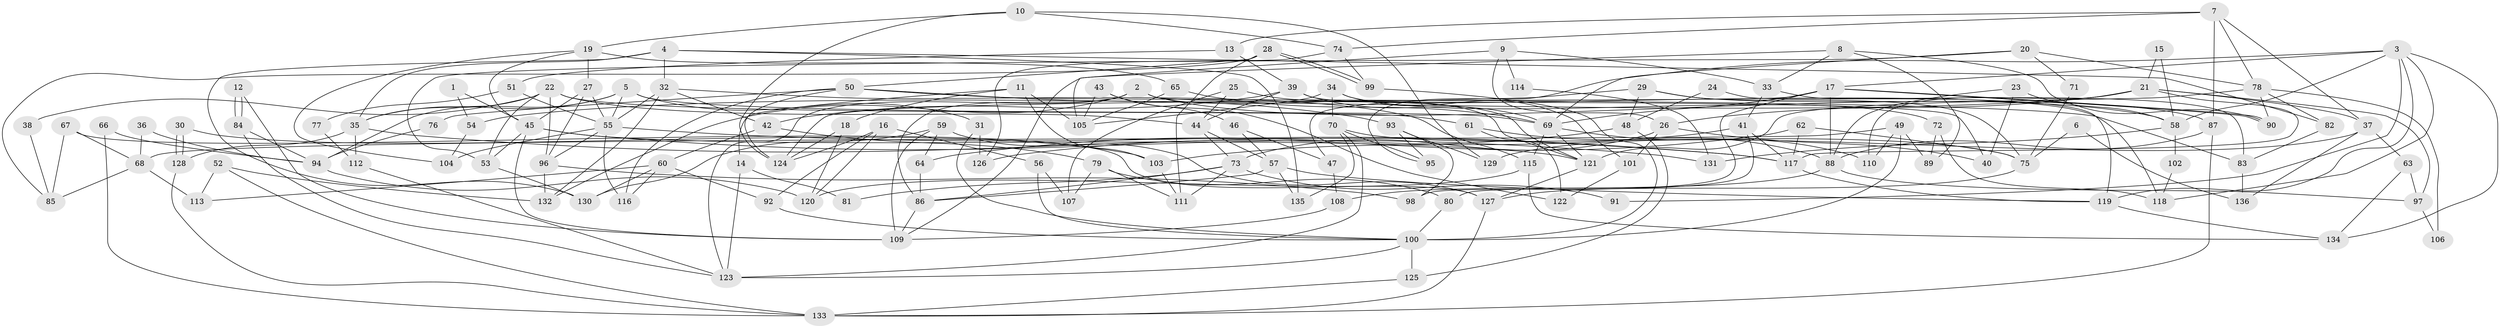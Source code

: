 // coarse degree distribution, {5: 0.09259259259259259, 2: 0.2222222222222222, 6: 0.16666666666666666, 3: 0.18518518518518517, 4: 0.12962962962962962, 1: 0.018518518518518517, 10: 0.037037037037037035, 12: 0.018518518518518517, 9: 0.037037037037037035, 14: 0.018518518518518517, 11: 0.037037037037037035, 16: 0.037037037037037035}
// Generated by graph-tools (version 1.1) at 2025/54/03/04/25 21:54:39]
// undirected, 136 vertices, 272 edges
graph export_dot {
graph [start="1"]
  node [color=gray90,style=filled];
  1;
  2;
  3;
  4;
  5;
  6;
  7;
  8;
  9;
  10;
  11;
  12;
  13;
  14;
  15;
  16;
  17;
  18;
  19;
  20;
  21;
  22;
  23;
  24;
  25;
  26;
  27;
  28;
  29;
  30;
  31;
  32;
  33;
  34;
  35;
  36;
  37;
  38;
  39;
  40;
  41;
  42;
  43;
  44;
  45;
  46;
  47;
  48;
  49;
  50;
  51;
  52;
  53;
  54;
  55;
  56;
  57;
  58;
  59;
  60;
  61;
  62;
  63;
  64;
  65;
  66;
  67;
  68;
  69;
  70;
  71;
  72;
  73;
  74;
  75;
  76;
  77;
  78;
  79;
  80;
  81;
  82;
  83;
  84;
  85;
  86;
  87;
  88;
  89;
  90;
  91;
  92;
  93;
  94;
  95;
  96;
  97;
  98;
  99;
  100;
  101;
  102;
  103;
  104;
  105;
  106;
  107;
  108;
  109;
  110;
  111;
  112;
  113;
  114;
  115;
  116;
  117;
  118;
  119;
  120;
  121;
  122;
  123;
  124;
  125;
  126;
  127;
  128;
  129;
  130;
  131;
  132;
  133;
  134;
  135;
  136;
  1 -- 45;
  1 -- 54;
  2 -- 123;
  2 -- 121;
  2 -- 40;
  2 -- 58;
  2 -- 86;
  2 -- 132;
  3 -- 17;
  3 -- 58;
  3 -- 91;
  3 -- 95;
  3 -- 118;
  3 -- 119;
  3 -- 134;
  4 -- 32;
  4 -- 35;
  4 -- 82;
  4 -- 130;
  4 -- 135;
  5 -- 69;
  5 -- 35;
  5 -- 31;
  5 -- 55;
  5 -- 94;
  6 -- 136;
  6 -- 75;
  7 -- 37;
  7 -- 78;
  7 -- 13;
  7 -- 74;
  7 -- 87;
  8 -- 33;
  8 -- 109;
  8 -- 89;
  8 -- 90;
  9 -- 26;
  9 -- 33;
  9 -- 105;
  9 -- 114;
  10 -- 124;
  10 -- 74;
  10 -- 19;
  10 -- 129;
  11 -- 103;
  11 -- 18;
  11 -- 14;
  11 -- 105;
  12 -- 84;
  12 -- 84;
  12 -- 109;
  13 -- 39;
  13 -- 51;
  14 -- 123;
  14 -- 81;
  15 -- 58;
  15 -- 21;
  16 -- 124;
  16 -- 120;
  16 -- 56;
  16 -- 92;
  17 -- 69;
  17 -- 90;
  17 -- 90;
  17 -- 88;
  17 -- 98;
  17 -- 124;
  18 -- 120;
  18 -- 124;
  19 -- 45;
  19 -- 27;
  19 -- 65;
  19 -- 104;
  20 -- 53;
  20 -- 69;
  20 -- 71;
  20 -- 78;
  21 -- 117;
  21 -- 26;
  21 -- 37;
  21 -- 54;
  21 -- 97;
  21 -- 110;
  22 -- 96;
  22 -- 35;
  22 -- 38;
  22 -- 44;
  22 -- 53;
  22 -- 61;
  23 -- 40;
  23 -- 88;
  23 -- 58;
  24 -- 48;
  24 -- 119;
  25 -- 107;
  25 -- 121;
  25 -- 44;
  26 -- 73;
  26 -- 101;
  26 -- 40;
  27 -- 55;
  27 -- 45;
  27 -- 96;
  28 -- 99;
  28 -- 99;
  28 -- 85;
  28 -- 50;
  28 -- 111;
  29 -- 87;
  29 -- 75;
  29 -- 47;
  29 -- 48;
  30 -- 103;
  30 -- 128;
  30 -- 128;
  31 -- 126;
  31 -- 100;
  32 -- 55;
  32 -- 42;
  32 -- 115;
  32 -- 132;
  33 -- 41;
  33 -- 83;
  34 -- 105;
  34 -- 72;
  34 -- 70;
  34 -- 101;
  35 -- 117;
  35 -- 128;
  35 -- 112;
  36 -- 94;
  36 -- 68;
  37 -- 129;
  37 -- 63;
  37 -- 136;
  38 -- 85;
  39 -- 42;
  39 -- 44;
  39 -- 69;
  39 -- 118;
  41 -- 117;
  41 -- 64;
  41 -- 80;
  42 -- 60;
  42 -- 79;
  43 -- 46;
  43 -- 105;
  43 -- 122;
  44 -- 57;
  44 -- 73;
  45 -- 121;
  45 -- 53;
  45 -- 109;
  45 -- 131;
  46 -- 47;
  46 -- 57;
  47 -- 108;
  48 -- 125;
  48 -- 103;
  49 -- 110;
  49 -- 100;
  49 -- 68;
  49 -- 89;
  50 -- 93;
  50 -- 76;
  50 -- 83;
  50 -- 116;
  50 -- 124;
  51 -- 55;
  51 -- 77;
  52 -- 132;
  52 -- 133;
  52 -- 113;
  53 -- 130;
  54 -- 104;
  55 -- 96;
  55 -- 104;
  55 -- 116;
  55 -- 117;
  56 -- 100;
  56 -- 107;
  57 -- 119;
  57 -- 86;
  57 -- 135;
  58 -- 102;
  58 -- 131;
  59 -- 109;
  59 -- 130;
  59 -- 64;
  59 -- 127;
  60 -- 116;
  60 -- 130;
  60 -- 92;
  60 -- 113;
  61 -- 88;
  61 -- 122;
  62 -- 117;
  62 -- 75;
  62 -- 126;
  63 -- 134;
  63 -- 97;
  64 -- 86;
  65 -- 105;
  65 -- 69;
  66 -- 133;
  66 -- 94;
  67 -- 68;
  67 -- 127;
  67 -- 85;
  68 -- 113;
  68 -- 85;
  69 -- 110;
  69 -- 115;
  69 -- 121;
  70 -- 135;
  70 -- 75;
  70 -- 95;
  70 -- 123;
  71 -- 75;
  72 -- 118;
  72 -- 89;
  73 -- 86;
  73 -- 81;
  73 -- 91;
  73 -- 111;
  74 -- 99;
  74 -- 126;
  75 -- 127;
  76 -- 94;
  77 -- 112;
  78 -- 90;
  78 -- 82;
  78 -- 106;
  78 -- 121;
  79 -- 80;
  79 -- 111;
  79 -- 107;
  80 -- 100;
  82 -- 83;
  83 -- 136;
  84 -- 123;
  84 -- 94;
  86 -- 109;
  87 -- 88;
  87 -- 133;
  88 -- 97;
  88 -- 108;
  92 -- 100;
  93 -- 95;
  93 -- 98;
  93 -- 129;
  94 -- 120;
  96 -- 132;
  96 -- 98;
  97 -- 106;
  99 -- 100;
  100 -- 123;
  100 -- 125;
  101 -- 122;
  102 -- 118;
  103 -- 111;
  108 -- 109;
  112 -- 123;
  114 -- 131;
  115 -- 120;
  115 -- 134;
  117 -- 119;
  119 -- 134;
  121 -- 127;
  125 -- 133;
  127 -- 133;
  128 -- 133;
}

